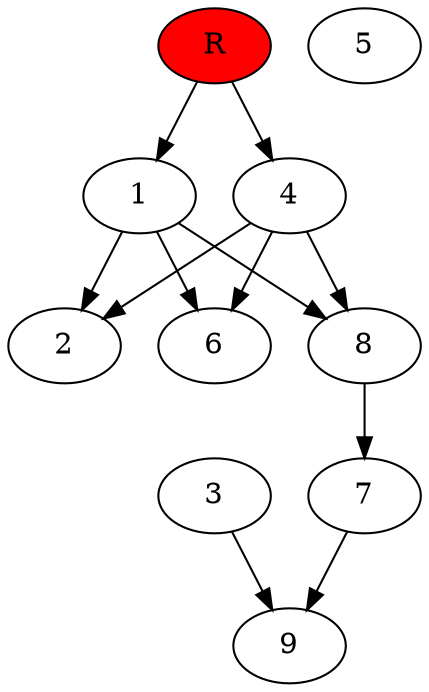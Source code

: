 digraph prb19790 {
	1
	2
	3
	4
	5
	6
	7
	8
	R [fillcolor="#ff0000" style=filled]
	1 -> 2
	1 -> 6
	1 -> 8
	3 -> 9
	4 -> 2
	4 -> 6
	4 -> 8
	7 -> 9
	8 -> 7
	R -> 1
	R -> 4
}
